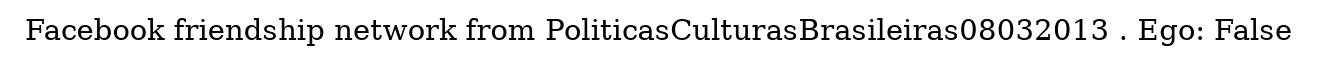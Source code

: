 digraph  {
	graph [label="Facebook friendship network from PoliticasCulturasBrasileiras08032013 . Ego: False"];
}
